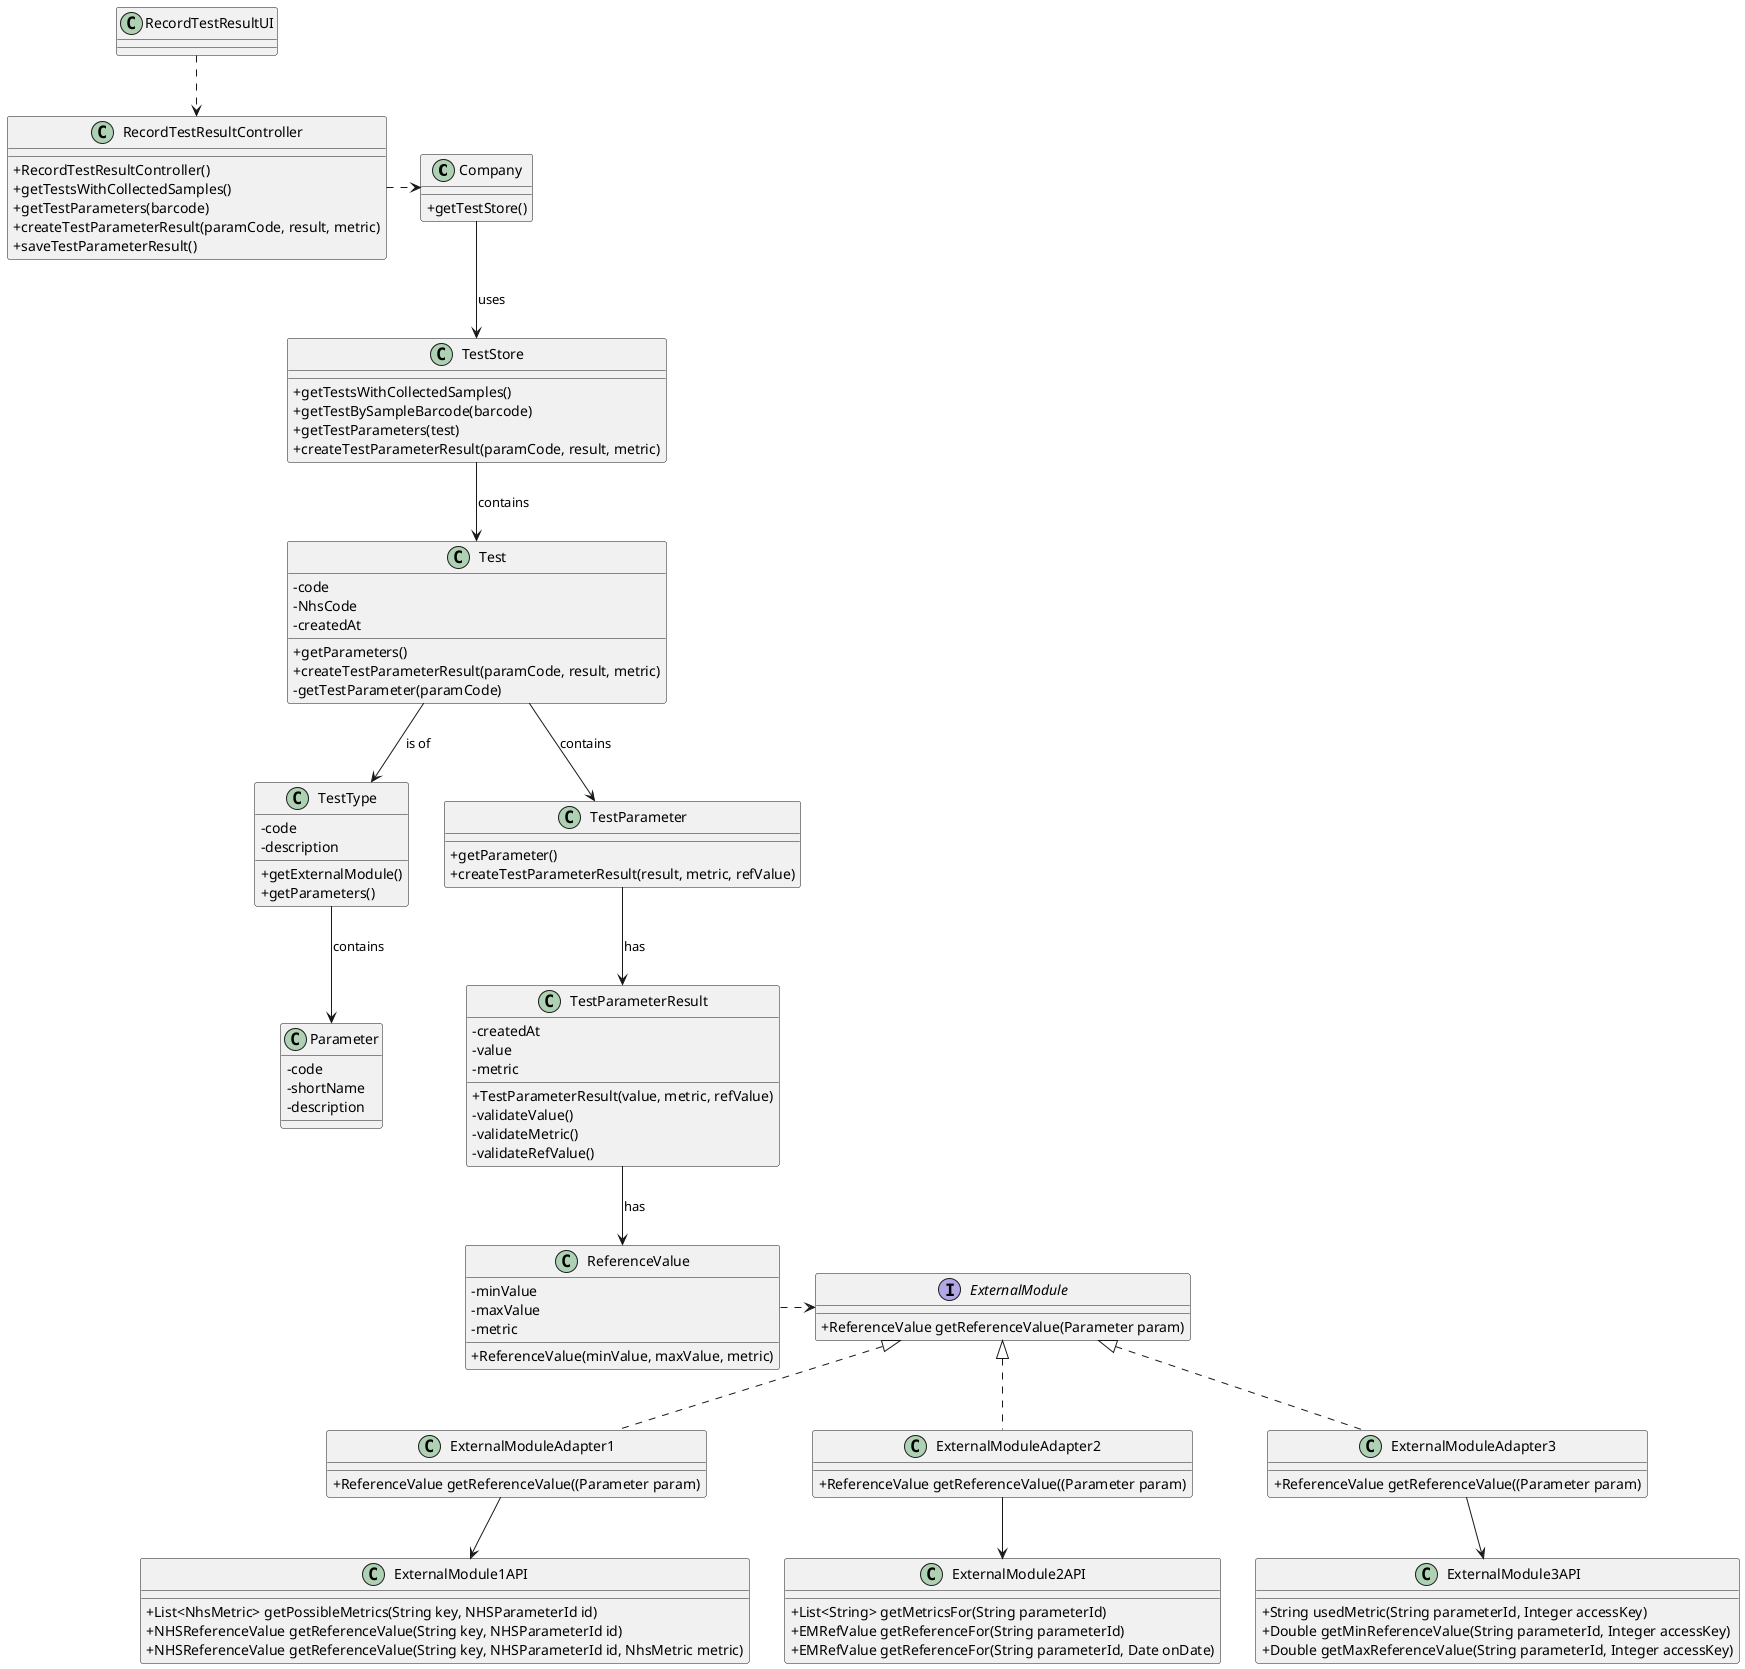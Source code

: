 @startuml
skinparam classAttributeIconSize 0
class Company {
+ getTestStore()
}
class Test {
-code
-NhsCode
-createdAt
+ getParameters()
+ createTestParameterResult(paramCode, result, metric)
- getTestParameter(paramCode)
}
class TestType {
-code
-description
+ getExternalModule()
+ getParameters()
}
class TestParameter {
+ getParameter()
+ createTestParameterResult(result, metric, refValue)
}
class TestStore {
+ getTestsWithCollectedSamples()
+ getTestBySampleBarcode(barcode)
+ getTestParameters(test)
+ createTestParameterResult(paramCode, result, metric)
}
class Parameter {
-code
-shortName
-description
}
class ReferenceValue {
-minValue
-maxValue
-metric
+ReferenceValue(minValue, maxValue, metric)
}
class TestParameterResult {
-createdAt
-value
-metric
+ TestParameterResult(value, metric, refValue)
- validateValue()
- validateMetric()
- validateRefValue()
}
interface ExternalModule {
+ ReferenceValue getReferenceValue(Parameter param)
}
class ExternalModuleAdapter1 {
+ ReferenceValue getReferenceValue((Parameter param)
}
class ExternalModule1API {
+ List<NhsMetric> getPossibleMetrics(String key, NHSParameterId id)
+ NHSReferenceValue getReferenceValue(String key, NHSParameterId id)
+ NHSReferenceValue getReferenceValue(String key, NHSParameterId id, NhsMetric metric)
}
class ExternalModuleAdapter2 {
+ ReferenceValue getReferenceValue((Parameter param)
}
class ExternalModule2API {
+ List<String> getMetricsFor(String parameterId)
+ EMRefValue getReferenceFor(String parameterId)
+ EMRefValue getReferenceFor(String parameterId, Date onDate)
}
class ExternalModuleAdapter3 {
+ ReferenceValue getReferenceValue((Parameter param)
}
class ExternalModule3API {
+ String usedMetric(String parameterId, Integer accessKey)
+ Double getMinReferenceValue(String parameterId, Integer accessKey)
+ Double getMaxReferenceValue(String parameterId, Integer accessKey)
}
class RecordTestResultUI
class RecordTestResultController {
+ RecordTestResultController()
+ getTestsWithCollectedSamples()
+ getTestParameters(barcode)
+ createTestParameterResult(paramCode, result, metric)
+ saveTestParameterResult()
}

RecordTestResultUI ..> RecordTestResultController
RecordTestResultController .right.> Company
Company --> TestStore : uses
TestStore --> Test : contains
ReferenceValue .right.> ExternalModule
Test --> TestParameter : contains
Test --> TestType : is of
TestType --> Parameter : contains
TestParameter --> TestParameterResult : has
TestParameterResult --> ReferenceValue : has
ExternalModule <|.. ExternalModuleAdapter1
ExternalModule <|.. ExternalModuleAdapter2
ExternalModule <|.. ExternalModuleAdapter3
ExternalModuleAdapter1 --> ExternalModule1API
ExternalModuleAdapter2 --> ExternalModule2API
ExternalModuleAdapter3 --> ExternalModule3API
@enduml